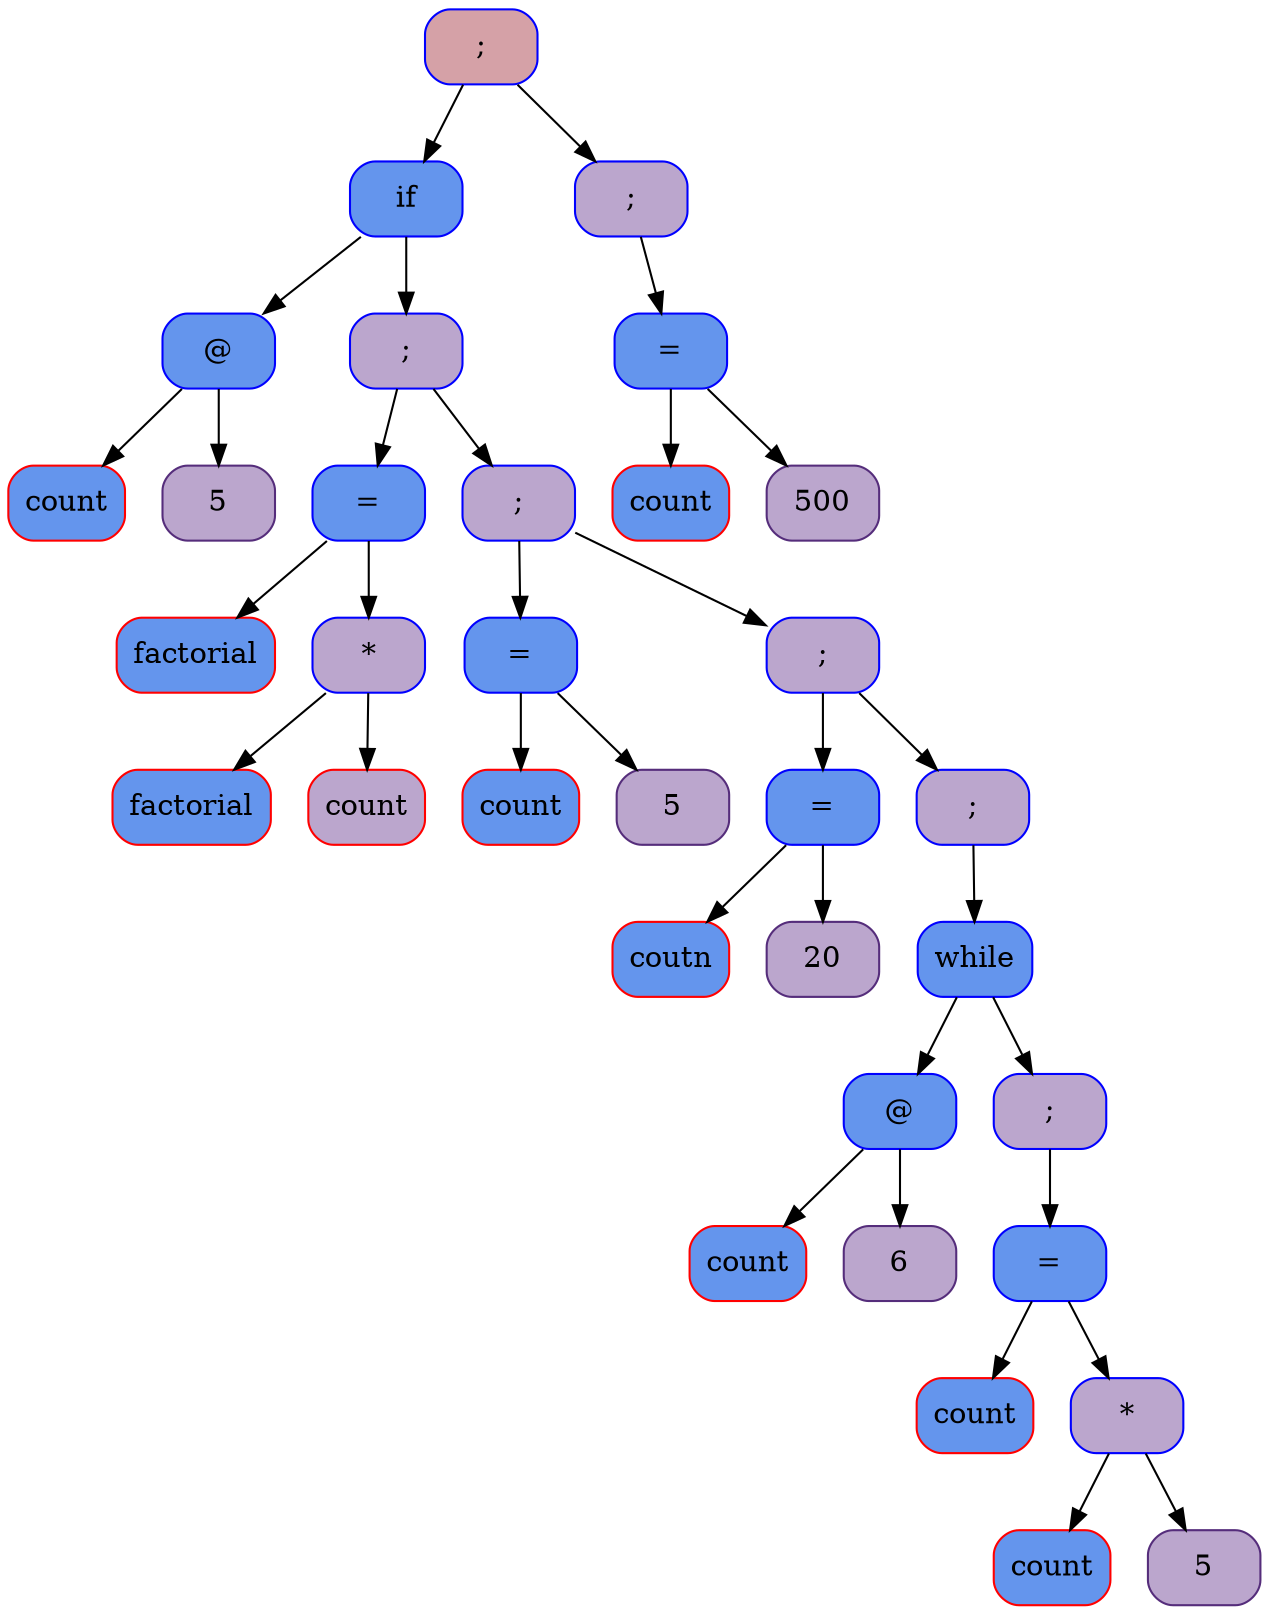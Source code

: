 digraph tree {
	node [shape=Mrecord, style=filled,                            fillcolor="#bba6cd", color="#552d7b"];
1552 [shape=record, style="filled,rounded", color=" #0000ff ",                          fillcolor="#d5a1a7", fontsize=14, label=" ; "];
	1552 -> 99328;
99328 [shape=record, style="filled,rounded", color=" #0000ff ",                          fillcolor="#6495ed", fontsize=14, label=" if "];
	99328 -> 99448;
99448 [shape=record, style="filled,rounded", color=" #0000ff ",                          fillcolor="#6495ed", fontsize=14, label=" @ "];
	99448 -> 99488;
99488 [shape=record, style="filled,rounded", color="#FF0000",                          fillcolor="#6495ed", fontsize=14, label=" count "];
	99448 -> 99408;
99408 [shape=record, style="filled,rounded", color="#552d7b",                          fillcolor="#bba6cd", fontsize=14, label=" 5 "];
	99328 -> 1616;
1616 [shape=record, style="filled,rounded", color=" #0000ff ",                          fillcolor="#bba6cd", fontsize=14, label=" ; "];
	1616 -> 99728;
99728 [shape=record, style="filled,rounded", color=" #0000ff ",                          fillcolor="#6495ed", fontsize=14, label=" = "];
	99728 -> 99768;
99768 [shape=record, style="filled,rounded", color="#FF0000",                          fillcolor="#6495ed", fontsize=14, label=" factorial "];
	99728 -> 99648;
99648 [shape=record, style="filled,rounded", color=" #0000ff ",                          fillcolor="#bba6cd", fontsize=14, label=" * "];
	99648 -> 99608;
99608 [shape=record, style="filled,rounded", color="#FF0000",                          fillcolor="#6495ed", fontsize=14, label=" factorial "];
	99648 -> 99688;
99688 [shape=record, style="filled,rounded", color="#FF0000",                          fillcolor="#bba6cd", fontsize=14, label=" count "];
	1616 -> 1680;
1680 [shape=record, style="filled,rounded", color=" #0000ff ",                          fillcolor="#bba6cd", fontsize=14, label=" ; "];
	1680 -> 100048;
100048 [shape=record, style="filled,rounded", color=" #0000ff ",                          fillcolor="#6495ed", fontsize=14, label=" = "];
	100048 -> 100088;
100088 [shape=record, style="filled,rounded", color="#FF0000",                          fillcolor="#6495ed", fontsize=14, label=" count "];
	100048 -> 2000;
2000 [shape=record, style="filled,rounded", color="#552d7b",                          fillcolor="#bba6cd", fontsize=14, label=" 5 "];
	1680 -> 1744;
1744 [shape=record, style="filled,rounded", color=" #0000ff ",                          fillcolor="#bba6cd", fontsize=14, label=" ; "];
	1744 -> 100288;
100288 [shape=record, style="filled,rounded", color=" #0000ff ",                          fillcolor="#6495ed", fontsize=14, label=" = "];
	100288 -> 100328;
100328 [shape=record, style="filled,rounded", color="#FF0000",                          fillcolor="#6495ed", fontsize=14, label=" coutn "];
	100288 -> 100248;
100248 [shape=record, style="filled,rounded", color="#552d7b",                          fillcolor="#bba6cd", fontsize=14, label=" 20 "];
	1744 -> 1808;
1808 [shape=record, style="filled,rounded", color=" #0000ff ",                          fillcolor="#bba6cd", fontsize=14, label=" ; "];
	1808 -> 100408;
100408 [shape=record, style="filled,rounded", color=" #0000ff ",                          fillcolor="#6495ed", fontsize=14, label=" while "];
	100408 -> 100528;
100528 [shape=record, style="filled,rounded", color=" #0000ff ",                          fillcolor="#6495ed", fontsize=14, label=" @ "];
	100528 -> 100568;
100568 [shape=record, style="filled,rounded", color="#FF0000",                          fillcolor="#6495ed", fontsize=14, label=" count "];
	100528 -> 100488;
100488 [shape=record, style="filled,rounded", color="#552d7b",                          fillcolor="#bba6cd", fontsize=14, label=" 6 "];
	100408 -> 1872;
1872 [shape=record, style="filled,rounded", color=" #0000ff ",                          fillcolor="#bba6cd", fontsize=14, label=" ; "];
	1872 -> 100808;
100808 [shape=record, style="filled,rounded", color=" #0000ff ",                          fillcolor="#6495ed", fontsize=14, label=" = "];
	100808 -> 100848;
100848 [shape=record, style="filled,rounded", color="#FF0000",                          fillcolor="#6495ed", fontsize=14, label=" count "];
	100808 -> 100728;
100728 [shape=record, style="filled,rounded", color=" #0000ff ",                          fillcolor="#bba6cd", fontsize=14, label=" * "];
	100728 -> 100688;
100688 [shape=record, style="filled,rounded", color="#FF0000",                          fillcolor="#6495ed", fontsize=14, label=" count "];
	100728 -> 100768;
100768 [shape=record, style="filled,rounded", color="#552d7b",                          fillcolor="#bba6cd", fontsize=14, label=" 5 "];
	1552 -> 1936;
1936 [shape=record, style="filled,rounded", color=" #0000ff ",                          fillcolor="#bba6cd", fontsize=14, label=" ; "];
	1936 -> 101048;
101048 [shape=record, style="filled,rounded", color=" #0000ff ",                          fillcolor="#6495ed", fontsize=14, label=" = "];
	101048 -> 101088;
101088 [shape=record, style="filled,rounded", color="#FF0000",                          fillcolor="#6495ed", fontsize=14, label=" count "];
	101048 -> 101008;
101008 [shape=record, style="filled,rounded", color="#552d7b",                          fillcolor="#bba6cd", fontsize=14, label=" 500 "];
}
